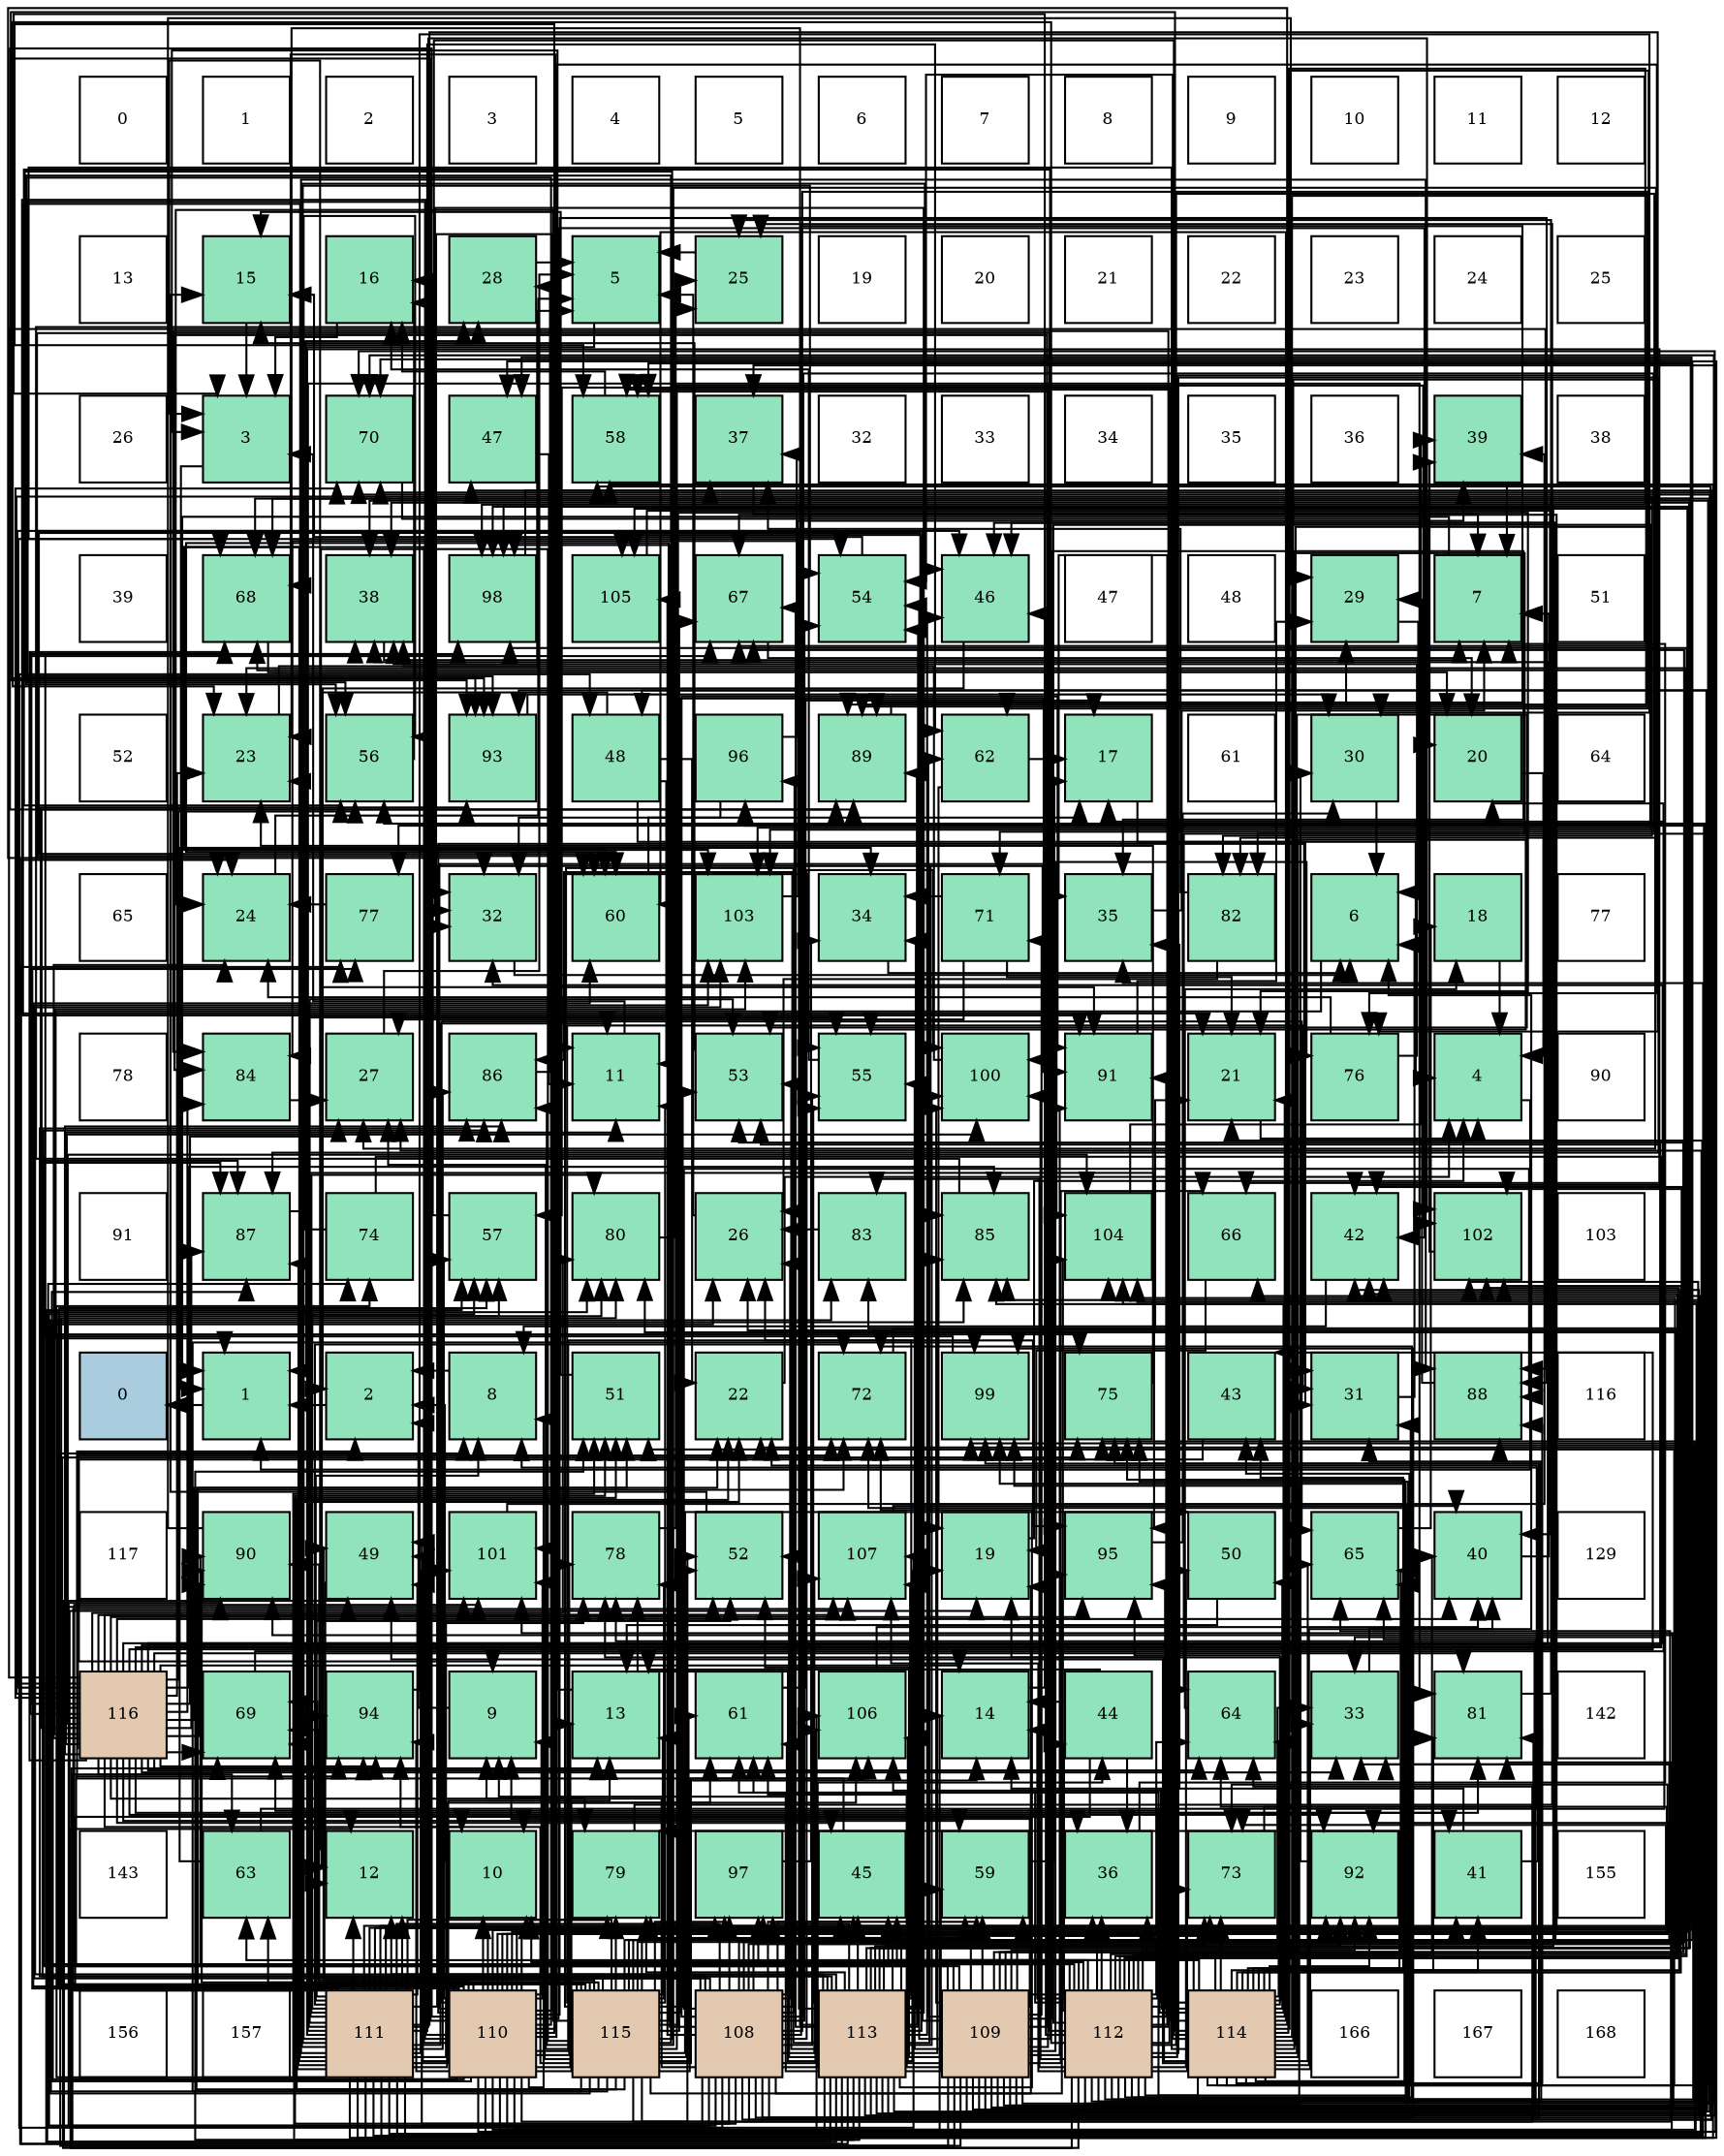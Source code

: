 digraph layout{
 rankdir=TB;
 splines=ortho;
 node [style=filled shape=square fixedsize=true width=0.6];
0[label="0", fontsize=8, fillcolor="#ffffff"];
1[label="1", fontsize=8, fillcolor="#ffffff"];
2[label="2", fontsize=8, fillcolor="#ffffff"];
3[label="3", fontsize=8, fillcolor="#ffffff"];
4[label="4", fontsize=8, fillcolor="#ffffff"];
5[label="5", fontsize=8, fillcolor="#ffffff"];
6[label="6", fontsize=8, fillcolor="#ffffff"];
7[label="7", fontsize=8, fillcolor="#ffffff"];
8[label="8", fontsize=8, fillcolor="#ffffff"];
9[label="9", fontsize=8, fillcolor="#ffffff"];
10[label="10", fontsize=8, fillcolor="#ffffff"];
11[label="11", fontsize=8, fillcolor="#ffffff"];
12[label="12", fontsize=8, fillcolor="#ffffff"];
13[label="13", fontsize=8, fillcolor="#ffffff"];
14[label="15", fontsize=8, fillcolor="#91e3bb"];
15[label="16", fontsize=8, fillcolor="#91e3bb"];
16[label="28", fontsize=8, fillcolor="#91e3bb"];
17[label="5", fontsize=8, fillcolor="#91e3bb"];
18[label="25", fontsize=8, fillcolor="#91e3bb"];
19[label="19", fontsize=8, fillcolor="#ffffff"];
20[label="20", fontsize=8, fillcolor="#ffffff"];
21[label="21", fontsize=8, fillcolor="#ffffff"];
22[label="22", fontsize=8, fillcolor="#ffffff"];
23[label="23", fontsize=8, fillcolor="#ffffff"];
24[label="24", fontsize=8, fillcolor="#ffffff"];
25[label="25", fontsize=8, fillcolor="#ffffff"];
26[label="26", fontsize=8, fillcolor="#ffffff"];
27[label="3", fontsize=8, fillcolor="#91e3bb"];
28[label="70", fontsize=8, fillcolor="#91e3bb"];
29[label="47", fontsize=8, fillcolor="#91e3bb"];
30[label="58", fontsize=8, fillcolor="#91e3bb"];
31[label="37", fontsize=8, fillcolor="#91e3bb"];
32[label="32", fontsize=8, fillcolor="#ffffff"];
33[label="33", fontsize=8, fillcolor="#ffffff"];
34[label="34", fontsize=8, fillcolor="#ffffff"];
35[label="35", fontsize=8, fillcolor="#ffffff"];
36[label="36", fontsize=8, fillcolor="#ffffff"];
37[label="39", fontsize=8, fillcolor="#91e3bb"];
38[label="38", fontsize=8, fillcolor="#ffffff"];
39[label="39", fontsize=8, fillcolor="#ffffff"];
40[label="68", fontsize=8, fillcolor="#91e3bb"];
41[label="38", fontsize=8, fillcolor="#91e3bb"];
42[label="98", fontsize=8, fillcolor="#91e3bb"];
43[label="105", fontsize=8, fillcolor="#91e3bb"];
44[label="67", fontsize=8, fillcolor="#91e3bb"];
45[label="54", fontsize=8, fillcolor="#91e3bb"];
46[label="46", fontsize=8, fillcolor="#91e3bb"];
47[label="47", fontsize=8, fillcolor="#ffffff"];
48[label="48", fontsize=8, fillcolor="#ffffff"];
49[label="29", fontsize=8, fillcolor="#91e3bb"];
50[label="7", fontsize=8, fillcolor="#91e3bb"];
51[label="51", fontsize=8, fillcolor="#ffffff"];
52[label="52", fontsize=8, fillcolor="#ffffff"];
53[label="23", fontsize=8, fillcolor="#91e3bb"];
54[label="56", fontsize=8, fillcolor="#91e3bb"];
55[label="93", fontsize=8, fillcolor="#91e3bb"];
56[label="48", fontsize=8, fillcolor="#91e3bb"];
57[label="96", fontsize=8, fillcolor="#91e3bb"];
58[label="89", fontsize=8, fillcolor="#91e3bb"];
59[label="62", fontsize=8, fillcolor="#91e3bb"];
60[label="17", fontsize=8, fillcolor="#91e3bb"];
61[label="61", fontsize=8, fillcolor="#ffffff"];
62[label="30", fontsize=8, fillcolor="#91e3bb"];
63[label="20", fontsize=8, fillcolor="#91e3bb"];
64[label="64", fontsize=8, fillcolor="#ffffff"];
65[label="65", fontsize=8, fillcolor="#ffffff"];
66[label="24", fontsize=8, fillcolor="#91e3bb"];
67[label="77", fontsize=8, fillcolor="#91e3bb"];
68[label="32", fontsize=8, fillcolor="#91e3bb"];
69[label="60", fontsize=8, fillcolor="#91e3bb"];
70[label="103", fontsize=8, fillcolor="#91e3bb"];
71[label="34", fontsize=8, fillcolor="#91e3bb"];
72[label="71", fontsize=8, fillcolor="#91e3bb"];
73[label="35", fontsize=8, fillcolor="#91e3bb"];
74[label="82", fontsize=8, fillcolor="#91e3bb"];
75[label="6", fontsize=8, fillcolor="#91e3bb"];
76[label="18", fontsize=8, fillcolor="#91e3bb"];
77[label="77", fontsize=8, fillcolor="#ffffff"];
78[label="78", fontsize=8, fillcolor="#ffffff"];
79[label="84", fontsize=8, fillcolor="#91e3bb"];
80[label="27", fontsize=8, fillcolor="#91e3bb"];
81[label="86", fontsize=8, fillcolor="#91e3bb"];
82[label="11", fontsize=8, fillcolor="#91e3bb"];
83[label="53", fontsize=8, fillcolor="#91e3bb"];
84[label="55", fontsize=8, fillcolor="#91e3bb"];
85[label="100", fontsize=8, fillcolor="#91e3bb"];
86[label="91", fontsize=8, fillcolor="#91e3bb"];
87[label="21", fontsize=8, fillcolor="#91e3bb"];
88[label="76", fontsize=8, fillcolor="#91e3bb"];
89[label="4", fontsize=8, fillcolor="#91e3bb"];
90[label="90", fontsize=8, fillcolor="#ffffff"];
91[label="91", fontsize=8, fillcolor="#ffffff"];
92[label="87", fontsize=8, fillcolor="#91e3bb"];
93[label="74", fontsize=8, fillcolor="#91e3bb"];
94[label="57", fontsize=8, fillcolor="#91e3bb"];
95[label="80", fontsize=8, fillcolor="#91e3bb"];
96[label="26", fontsize=8, fillcolor="#91e3bb"];
97[label="83", fontsize=8, fillcolor="#91e3bb"];
98[label="85", fontsize=8, fillcolor="#91e3bb"];
99[label="104", fontsize=8, fillcolor="#91e3bb"];
100[label="66", fontsize=8, fillcolor="#91e3bb"];
101[label="42", fontsize=8, fillcolor="#91e3bb"];
102[label="102", fontsize=8, fillcolor="#91e3bb"];
103[label="103", fontsize=8, fillcolor="#ffffff"];
104[label="0", fontsize=8, fillcolor="#a9ccde"];
105[label="1", fontsize=8, fillcolor="#91e3bb"];
106[label="2", fontsize=8, fillcolor="#91e3bb"];
107[label="8", fontsize=8, fillcolor="#91e3bb"];
108[label="51", fontsize=8, fillcolor="#91e3bb"];
109[label="22", fontsize=8, fillcolor="#91e3bb"];
110[label="72", fontsize=8, fillcolor="#91e3bb"];
111[label="99", fontsize=8, fillcolor="#91e3bb"];
112[label="75", fontsize=8, fillcolor="#91e3bb"];
113[label="43", fontsize=8, fillcolor="#91e3bb"];
114[label="31", fontsize=8, fillcolor="#91e3bb"];
115[label="88", fontsize=8, fillcolor="#91e3bb"];
116[label="116", fontsize=8, fillcolor="#ffffff"];
117[label="117", fontsize=8, fillcolor="#ffffff"];
118[label="90", fontsize=8, fillcolor="#91e3bb"];
119[label="49", fontsize=8, fillcolor="#91e3bb"];
120[label="101", fontsize=8, fillcolor="#91e3bb"];
121[label="78", fontsize=8, fillcolor="#91e3bb"];
122[label="52", fontsize=8, fillcolor="#91e3bb"];
123[label="107", fontsize=8, fillcolor="#91e3bb"];
124[label="19", fontsize=8, fillcolor="#91e3bb"];
125[label="95", fontsize=8, fillcolor="#91e3bb"];
126[label="50", fontsize=8, fillcolor="#91e3bb"];
127[label="65", fontsize=8, fillcolor="#91e3bb"];
128[label="40", fontsize=8, fillcolor="#91e3bb"];
129[label="129", fontsize=8, fillcolor="#ffffff"];
130[label="116", fontsize=8, fillcolor="#e3c9af"];
131[label="69", fontsize=8, fillcolor="#91e3bb"];
132[label="94", fontsize=8, fillcolor="#91e3bb"];
133[label="9", fontsize=8, fillcolor="#91e3bb"];
134[label="13", fontsize=8, fillcolor="#91e3bb"];
135[label="61", fontsize=8, fillcolor="#91e3bb"];
136[label="106", fontsize=8, fillcolor="#91e3bb"];
137[label="14", fontsize=8, fillcolor="#91e3bb"];
138[label="44", fontsize=8, fillcolor="#91e3bb"];
139[label="64", fontsize=8, fillcolor="#91e3bb"];
140[label="33", fontsize=8, fillcolor="#91e3bb"];
141[label="81", fontsize=8, fillcolor="#91e3bb"];
142[label="142", fontsize=8, fillcolor="#ffffff"];
143[label="143", fontsize=8, fillcolor="#ffffff"];
144[label="63", fontsize=8, fillcolor="#91e3bb"];
145[label="12", fontsize=8, fillcolor="#91e3bb"];
146[label="10", fontsize=8, fillcolor="#91e3bb"];
147[label="79", fontsize=8, fillcolor="#91e3bb"];
148[label="97", fontsize=8, fillcolor="#91e3bb"];
149[label="45", fontsize=8, fillcolor="#91e3bb"];
150[label="59", fontsize=8, fillcolor="#91e3bb"];
151[label="36", fontsize=8, fillcolor="#91e3bb"];
152[label="73", fontsize=8, fillcolor="#91e3bb"];
153[label="92", fontsize=8, fillcolor="#91e3bb"];
154[label="41", fontsize=8, fillcolor="#91e3bb"];
155[label="155", fontsize=8, fillcolor="#ffffff"];
156[label="156", fontsize=8, fillcolor="#ffffff"];
157[label="157", fontsize=8, fillcolor="#ffffff"];
158[label="111", fontsize=8, fillcolor="#e3c9af"];
159[label="110", fontsize=8, fillcolor="#e3c9af"];
160[label="115", fontsize=8, fillcolor="#e3c9af"];
161[label="108", fontsize=8, fillcolor="#e3c9af"];
162[label="113", fontsize=8, fillcolor="#e3c9af"];
163[label="109", fontsize=8, fillcolor="#e3c9af"];
164[label="112", fontsize=8, fillcolor="#e3c9af"];
165[label="114", fontsize=8, fillcolor="#e3c9af"];
166[label="166", fontsize=8, fillcolor="#ffffff"];
167[label="167", fontsize=8, fillcolor="#ffffff"];
168[label="168", fontsize=8, fillcolor="#ffffff"];
edge [constraint=false, style=vis];105 -> 104;
106 -> 105;
27 -> 105;
89 -> 105;
17 -> 105;
75 -> 105;
50 -> 105;
107 -> 106;
133 -> 106;
146 -> 106;
82 -> 27;
145 -> 27;
134 -> 27;
137 -> 27;
14 -> 27;
15 -> 27;
60 -> 89;
76 -> 89;
124 -> 89;
63 -> 89;
87 -> 89;
109 -> 89;
53 -> 17;
66 -> 17;
18 -> 17;
96 -> 17;
80 -> 17;
16 -> 17;
49 -> 75;
62 -> 75;
114 -> 75;
68 -> 75;
140 -> 75;
71 -> 75;
73 -> 50;
151 -> 50;
31 -> 50;
41 -> 50;
37 -> 50;
128 -> 50;
154 -> 107;
154 -> 73;
101 -> 107;
113 -> 133;
138 -> 146;
138 -> 134;
138 -> 137;
138 -> 151;
149 -> 106;
46 -> 106;
29 -> 82;
56 -> 82;
56 -> 145;
56 -> 109;
56 -> 114;
119 -> 145;
126 -> 134;
108 -> 14;
122 -> 14;
83 -> 14;
45 -> 14;
84 -> 15;
54 -> 15;
94 -> 15;
30 -> 15;
150 -> 60;
69 -> 60;
135 -> 60;
59 -> 60;
59 -> 124;
144 -> 60;
144 -> 71;
139 -> 76;
127 -> 76;
100 -> 124;
44 -> 63;
40 -> 63;
131 -> 63;
28 -> 63;
72 -> 87;
72 -> 80;
72 -> 71;
110 -> 87;
152 -> 109;
93 -> 53;
93 -> 140;
112 -> 53;
88 -> 66;
88 -> 41;
67 -> 66;
121 -> 18;
147 -> 18;
95 -> 18;
141 -> 18;
74 -> 96;
74 -> 31;
97 -> 96;
79 -> 80;
98 -> 16;
81 -> 16;
92 -> 16;
115 -> 49;
58 -> 49;
118 -> 49;
86 -> 49;
153 -> 62;
55 -> 62;
132 -> 62;
125 -> 62;
57 -> 68;
57 -> 31;
148 -> 71;
42 -> 31;
111 -> 41;
85 -> 41;
120 -> 37;
102 -> 37;
70 -> 37;
99 -> 37;
43 -> 128;
136 -> 128;
123 -> 128;
161 -> 133;
161 -> 96;
161 -> 101;
161 -> 138;
161 -> 149;
161 -> 46;
161 -> 29;
161 -> 56;
161 -> 119;
161 -> 108;
161 -> 45;
161 -> 84;
161 -> 94;
161 -> 150;
161 -> 135;
161 -> 59;
161 -> 100;
161 -> 40;
161 -> 131;
161 -> 28;
161 -> 72;
161 -> 93;
161 -> 112;
161 -> 147;
161 -> 81;
161 -> 115;
161 -> 58;
161 -> 118;
161 -> 86;
161 -> 132;
161 -> 125;
161 -> 57;
161 -> 148;
161 -> 42;
161 -> 111;
161 -> 85;
161 -> 102;
161 -> 70;
161 -> 43;
161 -> 136;
161 -> 123;
163 -> 107;
163 -> 133;
163 -> 73;
163 -> 138;
163 -> 56;
163 -> 119;
163 -> 122;
163 -> 83;
163 -> 45;
163 -> 84;
163 -> 54;
163 -> 30;
163 -> 150;
163 -> 69;
163 -> 135;
163 -> 59;
163 -> 127;
163 -> 100;
163 -> 28;
163 -> 72;
163 -> 110;
163 -> 152;
163 -> 88;
163 -> 95;
163 -> 79;
163 -> 98;
163 -> 81;
163 -> 92;
163 -> 118;
163 -> 86;
163 -> 153;
163 -> 55;
163 -> 132;
163 -> 57;
163 -> 148;
163 -> 111;
163 -> 85;
163 -> 120;
163 -> 102;
163 -> 99;
163 -> 136;
159 -> 107;
159 -> 133;
159 -> 146;
159 -> 134;
159 -> 137;
159 -> 124;
159 -> 87;
159 -> 109;
159 -> 53;
159 -> 96;
159 -> 114;
159 -> 68;
159 -> 140;
159 -> 31;
159 -> 101;
159 -> 149;
159 -> 29;
159 -> 119;
159 -> 122;
159 -> 54;
159 -> 94;
159 -> 30;
159 -> 69;
159 -> 139;
159 -> 127;
159 -> 44;
159 -> 40;
159 -> 131;
159 -> 152;
159 -> 112;
159 -> 88;
159 -> 121;
159 -> 95;
159 -> 98;
159 -> 92;
159 -> 115;
159 -> 58;
159 -> 118;
159 -> 153;
159 -> 55;
159 -> 132;
159 -> 125;
159 -> 42;
159 -> 120;
159 -> 70;
159 -> 99;
159 -> 43;
159 -> 136;
159 -> 123;
158 -> 107;
158 -> 82;
158 -> 145;
158 -> 134;
158 -> 87;
158 -> 80;
158 -> 73;
158 -> 151;
158 -> 46;
158 -> 29;
158 -> 119;
158 -> 108;
158 -> 122;
158 -> 83;
158 -> 45;
158 -> 84;
158 -> 54;
158 -> 94;
158 -> 30;
158 -> 69;
158 -> 135;
158 -> 59;
158 -> 139;
158 -> 127;
158 -> 100;
158 -> 44;
158 -> 131;
158 -> 28;
158 -> 110;
158 -> 152;
158 -> 93;
158 -> 112;
158 -> 88;
158 -> 67;
158 -> 121;
158 -> 147;
158 -> 95;
158 -> 141;
158 -> 98;
158 -> 81;
158 -> 92;
158 -> 115;
158 -> 86;
158 -> 153;
158 -> 125;
158 -> 148;
158 -> 111;
158 -> 120;
158 -> 102;
158 -> 136;
158 -> 123;
164 -> 146;
164 -> 145;
164 -> 137;
164 -> 109;
164 -> 53;
164 -> 96;
164 -> 114;
164 -> 68;
164 -> 140;
164 -> 73;
164 -> 151;
164 -> 128;
164 -> 101;
164 -> 113;
164 -> 149;
164 -> 46;
164 -> 126;
164 -> 30;
164 -> 150;
164 -> 135;
164 -> 139;
164 -> 127;
164 -> 40;
164 -> 28;
164 -> 110;
164 -> 152;
164 -> 112;
164 -> 67;
164 -> 121;
164 -> 141;
164 -> 97;
164 -> 79;
164 -> 92;
164 -> 115;
164 -> 58;
164 -> 118;
164 -> 86;
164 -> 55;
164 -> 132;
164 -> 125;
164 -> 148;
164 -> 42;
164 -> 111;
164 -> 85;
164 -> 120;
164 -> 102;
164 -> 70;
164 -> 99;
164 -> 123;
162 -> 133;
162 -> 82;
162 -> 145;
162 -> 124;
162 -> 109;
162 -> 53;
162 -> 66;
162 -> 96;
162 -> 68;
162 -> 71;
162 -> 151;
162 -> 41;
162 -> 101;
162 -> 149;
162 -> 46;
162 -> 108;
162 -> 122;
162 -> 83;
162 -> 45;
162 -> 84;
162 -> 54;
162 -> 94;
162 -> 30;
162 -> 150;
162 -> 69;
162 -> 127;
162 -> 44;
162 -> 40;
162 -> 131;
162 -> 28;
162 -> 110;
162 -> 152;
162 -> 67;
162 -> 121;
162 -> 147;
162 -> 95;
162 -> 141;
162 -> 79;
162 -> 98;
162 -> 81;
162 -> 92;
162 -> 58;
162 -> 86;
162 -> 153;
162 -> 148;
162 -> 42;
162 -> 85;
162 -> 70;
162 -> 99;
162 -> 43;
162 -> 123;
165 -> 137;
165 -> 124;
165 -> 87;
165 -> 66;
165 -> 80;
165 -> 114;
165 -> 68;
165 -> 140;
165 -> 151;
165 -> 41;
165 -> 128;
165 -> 154;
165 -> 101;
165 -> 113;
165 -> 149;
165 -> 119;
165 -> 126;
165 -> 108;
165 -> 83;
165 -> 45;
165 -> 84;
165 -> 94;
165 -> 69;
165 -> 135;
165 -> 144;
165 -> 139;
165 -> 127;
165 -> 44;
165 -> 40;
165 -> 131;
165 -> 152;
165 -> 112;
165 -> 121;
165 -> 147;
165 -> 141;
165 -> 74;
165 -> 97;
165 -> 115;
165 -> 58;
165 -> 153;
165 -> 55;
165 -> 125;
165 -> 42;
165 -> 111;
165 -> 120;
165 -> 102;
165 -> 70;
165 -> 99;
165 -> 136;
160 -> 146;
160 -> 82;
160 -> 145;
160 -> 134;
160 -> 137;
160 -> 124;
160 -> 87;
160 -> 109;
160 -> 66;
160 -> 80;
160 -> 114;
160 -> 140;
160 -> 154;
160 -> 46;
160 -> 119;
160 -> 126;
160 -> 108;
160 -> 122;
160 -> 83;
160 -> 84;
160 -> 54;
160 -> 94;
160 -> 30;
160 -> 150;
160 -> 69;
160 -> 135;
160 -> 144;
160 -> 139;
160 -> 44;
160 -> 110;
160 -> 112;
160 -> 121;
160 -> 147;
160 -> 95;
160 -> 141;
160 -> 74;
160 -> 97;
160 -> 98;
160 -> 81;
160 -> 118;
160 -> 86;
160 -> 55;
160 -> 132;
160 -> 148;
160 -> 111;
160 -> 85;
160 -> 120;
160 -> 102;
160 -> 136;
130 -> 146;
130 -> 82;
130 -> 134;
130 -> 137;
130 -> 53;
130 -> 66;
130 -> 80;
130 -> 68;
130 -> 140;
130 -> 41;
130 -> 128;
130 -> 154;
130 -> 101;
130 -> 113;
130 -> 149;
130 -> 46;
130 -> 108;
130 -> 122;
130 -> 83;
130 -> 45;
130 -> 54;
130 -> 150;
130 -> 144;
130 -> 139;
130 -> 44;
130 -> 40;
130 -> 131;
130 -> 28;
130 -> 110;
130 -> 147;
130 -> 95;
130 -> 141;
130 -> 74;
130 -> 79;
130 -> 98;
130 -> 81;
130 -> 92;
130 -> 115;
130 -> 58;
130 -> 118;
130 -> 153;
130 -> 55;
130 -> 132;
130 -> 125;
130 -> 42;
130 -> 85;
130 -> 70;
130 -> 99;
130 -> 123;
edge [constraint=true, style=invis];
0 -> 13 -> 26 -> 39 -> 52 -> 65 -> 78 -> 91 -> 104 -> 117 -> 130 -> 143 -> 156;
1 -> 14 -> 27 -> 40 -> 53 -> 66 -> 79 -> 92 -> 105 -> 118 -> 131 -> 144 -> 157;
2 -> 15 -> 28 -> 41 -> 54 -> 67 -> 80 -> 93 -> 106 -> 119 -> 132 -> 145 -> 158;
3 -> 16 -> 29 -> 42 -> 55 -> 68 -> 81 -> 94 -> 107 -> 120 -> 133 -> 146 -> 159;
4 -> 17 -> 30 -> 43 -> 56 -> 69 -> 82 -> 95 -> 108 -> 121 -> 134 -> 147 -> 160;
5 -> 18 -> 31 -> 44 -> 57 -> 70 -> 83 -> 96 -> 109 -> 122 -> 135 -> 148 -> 161;
6 -> 19 -> 32 -> 45 -> 58 -> 71 -> 84 -> 97 -> 110 -> 123 -> 136 -> 149 -> 162;
7 -> 20 -> 33 -> 46 -> 59 -> 72 -> 85 -> 98 -> 111 -> 124 -> 137 -> 150 -> 163;
8 -> 21 -> 34 -> 47 -> 60 -> 73 -> 86 -> 99 -> 112 -> 125 -> 138 -> 151 -> 164;
9 -> 22 -> 35 -> 48 -> 61 -> 74 -> 87 -> 100 -> 113 -> 126 -> 139 -> 152 -> 165;
10 -> 23 -> 36 -> 49 -> 62 -> 75 -> 88 -> 101 -> 114 -> 127 -> 140 -> 153 -> 166;
11 -> 24 -> 37 -> 50 -> 63 -> 76 -> 89 -> 102 -> 115 -> 128 -> 141 -> 154 -> 167;
12 -> 25 -> 38 -> 51 -> 64 -> 77 -> 90 -> 103 -> 116 -> 129 -> 142 -> 155 -> 168;
rank = same {0 -> 1 -> 2 -> 3 -> 4 -> 5 -> 6 -> 7 -> 8 -> 9 -> 10 -> 11 -> 12};
rank = same {13 -> 14 -> 15 -> 16 -> 17 -> 18 -> 19 -> 20 -> 21 -> 22 -> 23 -> 24 -> 25};
rank = same {26 -> 27 -> 28 -> 29 -> 30 -> 31 -> 32 -> 33 -> 34 -> 35 -> 36 -> 37 -> 38};
rank = same {39 -> 40 -> 41 -> 42 -> 43 -> 44 -> 45 -> 46 -> 47 -> 48 -> 49 -> 50 -> 51};
rank = same {52 -> 53 -> 54 -> 55 -> 56 -> 57 -> 58 -> 59 -> 60 -> 61 -> 62 -> 63 -> 64};
rank = same {65 -> 66 -> 67 -> 68 -> 69 -> 70 -> 71 -> 72 -> 73 -> 74 -> 75 -> 76 -> 77};
rank = same {78 -> 79 -> 80 -> 81 -> 82 -> 83 -> 84 -> 85 -> 86 -> 87 -> 88 -> 89 -> 90};
rank = same {91 -> 92 -> 93 -> 94 -> 95 -> 96 -> 97 -> 98 -> 99 -> 100 -> 101 -> 102 -> 103};
rank = same {104 -> 105 -> 106 -> 107 -> 108 -> 109 -> 110 -> 111 -> 112 -> 113 -> 114 -> 115 -> 116};
rank = same {117 -> 118 -> 119 -> 120 -> 121 -> 122 -> 123 -> 124 -> 125 -> 126 -> 127 -> 128 -> 129};
rank = same {130 -> 131 -> 132 -> 133 -> 134 -> 135 -> 136 -> 137 -> 138 -> 139 -> 140 -> 141 -> 142};
rank = same {143 -> 144 -> 145 -> 146 -> 147 -> 148 -> 149 -> 150 -> 151 -> 152 -> 153 -> 154 -> 155};
rank = same {156 -> 157 -> 158 -> 159 -> 160 -> 161 -> 162 -> 163 -> 164 -> 165 -> 166 -> 167 -> 168};
}